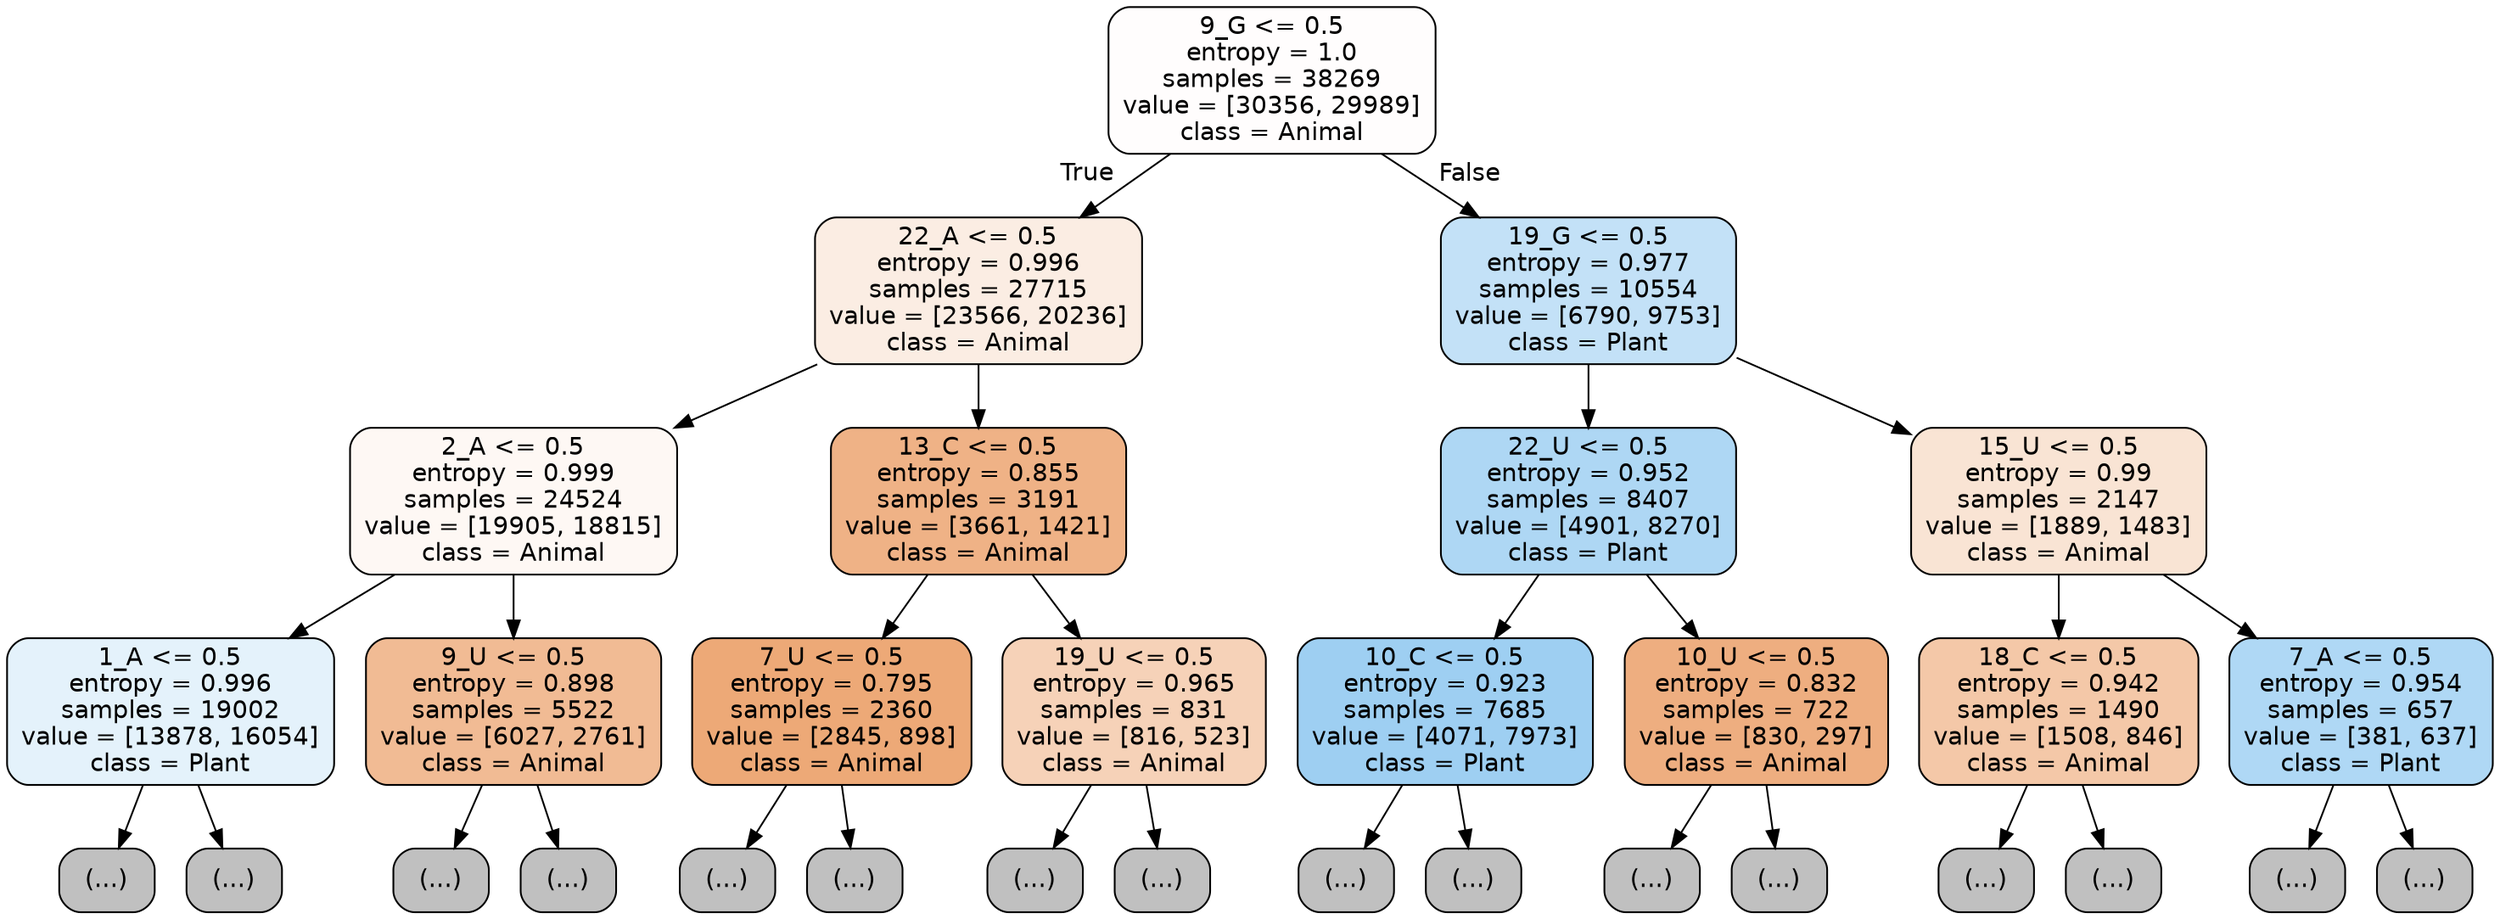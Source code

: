 digraph Tree {
node [shape=box, style="filled, rounded", color="black", fontname="helvetica"] ;
edge [fontname="helvetica"] ;
0 [label="9_G <= 0.5\nentropy = 1.0\nsamples = 38269\nvalue = [30356, 29989]\nclass = Animal", fillcolor="#fffdfd"] ;
1 [label="22_A <= 0.5\nentropy = 0.996\nsamples = 27715\nvalue = [23566, 20236]\nclass = Animal", fillcolor="#fbede3"] ;
0 -> 1 [labeldistance=2.5, labelangle=45, headlabel="True"] ;
2 [label="2_A <= 0.5\nentropy = 0.999\nsamples = 24524\nvalue = [19905, 18815]\nclass = Animal", fillcolor="#fef8f4"] ;
1 -> 2 ;
3 [label="1_A <= 0.5\nentropy = 0.996\nsamples = 19002\nvalue = [13878, 16054]\nclass = Plant", fillcolor="#e4f2fb"] ;
2 -> 3 ;
4 [label="(...)", fillcolor="#C0C0C0"] ;
3 -> 4 ;
6297 [label="(...)", fillcolor="#C0C0C0"] ;
3 -> 6297 ;
8258 [label="9_U <= 0.5\nentropy = 0.898\nsamples = 5522\nvalue = [6027, 2761]\nclass = Animal", fillcolor="#f1bb94"] ;
2 -> 8258 ;
8259 [label="(...)", fillcolor="#C0C0C0"] ;
8258 -> 8259 ;
9966 [label="(...)", fillcolor="#C0C0C0"] ;
8258 -> 9966 ;
10951 [label="13_C <= 0.5\nentropy = 0.855\nsamples = 3191\nvalue = [3661, 1421]\nclass = Animal", fillcolor="#efb286"] ;
1 -> 10951 ;
10952 [label="7_U <= 0.5\nentropy = 0.795\nsamples = 2360\nvalue = [2845, 898]\nclass = Animal", fillcolor="#eda977"] ;
10951 -> 10952 ;
10953 [label="(...)", fillcolor="#C0C0C0"] ;
10952 -> 10953 ;
11718 [label="(...)", fillcolor="#C0C0C0"] ;
10952 -> 11718 ;
12049 [label="19_U <= 0.5\nentropy = 0.965\nsamples = 831\nvalue = [816, 523]\nclass = Animal", fillcolor="#f6d2b8"] ;
10951 -> 12049 ;
12050 [label="(...)", fillcolor="#C0C0C0"] ;
12049 -> 12050 ;
12311 [label="(...)", fillcolor="#C0C0C0"] ;
12049 -> 12311 ;
12368 [label="19_G <= 0.5\nentropy = 0.977\nsamples = 10554\nvalue = [6790, 9753]\nclass = Plant", fillcolor="#c3e1f7"] ;
0 -> 12368 [labeldistance=2.5, labelangle=-45, headlabel="False"] ;
12369 [label="22_U <= 0.5\nentropy = 0.952\nsamples = 8407\nvalue = [4901, 8270]\nclass = Plant", fillcolor="#aed7f4"] ;
12368 -> 12369 ;
12370 [label="10_C <= 0.5\nentropy = 0.923\nsamples = 7685\nvalue = [4071, 7973]\nclass = Plant", fillcolor="#9ecff2"] ;
12369 -> 12370 ;
12371 [label="(...)", fillcolor="#C0C0C0"] ;
12370 -> 12371 ;
14754 [label="(...)", fillcolor="#C0C0C0"] ;
12370 -> 14754 ;
15339 [label="10_U <= 0.5\nentropy = 0.832\nsamples = 722\nvalue = [830, 297]\nclass = Animal", fillcolor="#eeae80"] ;
12369 -> 15339 ;
15340 [label="(...)", fillcolor="#C0C0C0"] ;
15339 -> 15340 ;
15581 [label="(...)", fillcolor="#C0C0C0"] ;
15339 -> 15581 ;
15682 [label="15_U <= 0.5\nentropy = 0.99\nsamples = 2147\nvalue = [1889, 1483]\nclass = Animal", fillcolor="#f9e4d4"] ;
12368 -> 15682 ;
15683 [label="18_C <= 0.5\nentropy = 0.942\nsamples = 1490\nvalue = [1508, 846]\nclass = Animal", fillcolor="#f4c8a8"] ;
15682 -> 15683 ;
15684 [label="(...)", fillcolor="#C0C0C0"] ;
15683 -> 15684 ;
16431 [label="(...)", fillcolor="#C0C0C0"] ;
15683 -> 16431 ;
16542 [label="7_A <= 0.5\nentropy = 0.954\nsamples = 657\nvalue = [381, 637]\nclass = Plant", fillcolor="#afd8f5"] ;
15682 -> 16542 ;
16543 [label="(...)", fillcolor="#C0C0C0"] ;
16542 -> 16543 ;
16802 [label="(...)", fillcolor="#C0C0C0"] ;
16542 -> 16802 ;
}